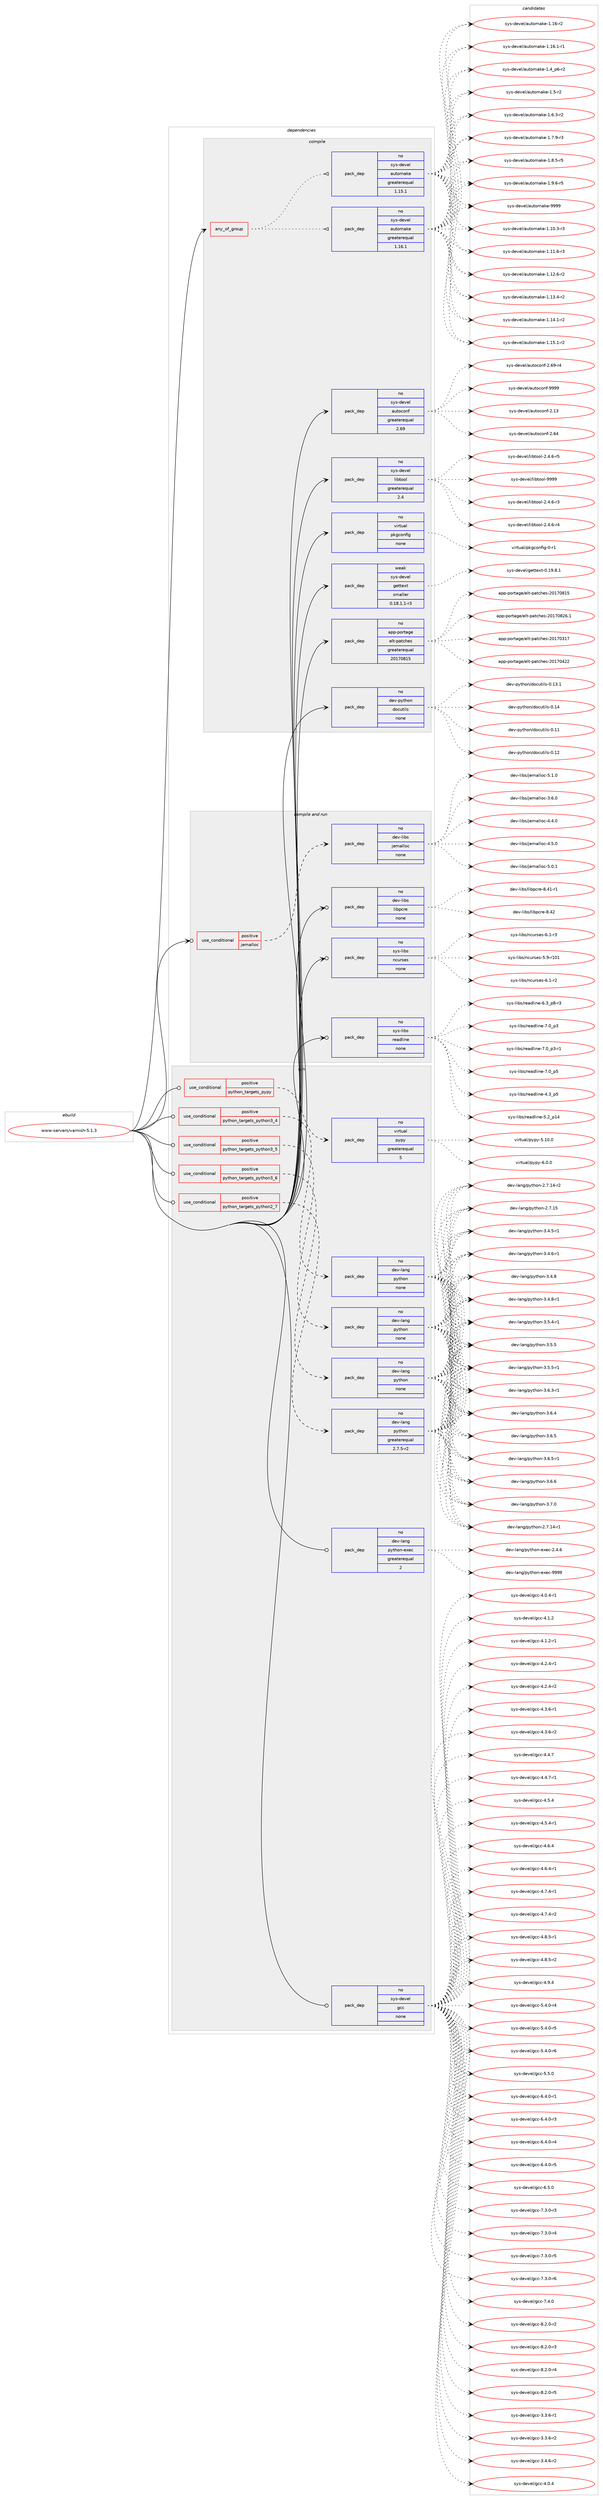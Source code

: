 digraph prolog {

# *************
# Graph options
# *************

newrank=true;
concentrate=true;
compound=true;
graph [rankdir=LR,fontname=Helvetica,fontsize=10,ranksep=1.5];#, ranksep=2.5, nodesep=0.2];
edge  [arrowhead=vee];
node  [fontname=Helvetica,fontsize=10];

# **********
# The ebuild
# **********

subgraph cluster_leftcol {
color=gray;
rank=same;
label=<<i>ebuild</i>>;
id [label="www-servers/varnish-5.1.3", color=red, width=4, href="../www-servers/varnish-5.1.3.svg"];
}

# ****************
# The dependencies
# ****************

subgraph cluster_midcol {
color=gray;
label=<<i>dependencies</i>>;
subgraph cluster_compile {
fillcolor="#eeeeee";
style=filled;
label=<<i>compile</i>>;
subgraph any162 {
dependency7813 [label=<<TABLE BORDER="0" CELLBORDER="1" CELLSPACING="0" CELLPADDING="4"><TR><TD CELLPADDING="10">any_of_group</TD></TR></TABLE>>, shape=none, color=red];subgraph pack6447 {
dependency7814 [label=<<TABLE BORDER="0" CELLBORDER="1" CELLSPACING="0" CELLPADDING="4" WIDTH="220"><TR><TD ROWSPAN="6" CELLPADDING="30">pack_dep</TD></TR><TR><TD WIDTH="110">no</TD></TR><TR><TD>sys-devel</TD></TR><TR><TD>automake</TD></TR><TR><TD>greaterequal</TD></TR><TR><TD>1.16.1</TD></TR></TABLE>>, shape=none, color=blue];
}
dependency7813:e -> dependency7814:w [weight=20,style="dotted",arrowhead="oinv"];
subgraph pack6448 {
dependency7815 [label=<<TABLE BORDER="0" CELLBORDER="1" CELLSPACING="0" CELLPADDING="4" WIDTH="220"><TR><TD ROWSPAN="6" CELLPADDING="30">pack_dep</TD></TR><TR><TD WIDTH="110">no</TD></TR><TR><TD>sys-devel</TD></TR><TR><TD>automake</TD></TR><TR><TD>greaterequal</TD></TR><TR><TD>1.15.1</TD></TR></TABLE>>, shape=none, color=blue];
}
dependency7813:e -> dependency7815:w [weight=20,style="dotted",arrowhead="oinv"];
}
id:e -> dependency7813:w [weight=20,style="solid",arrowhead="vee"];
subgraph pack6449 {
dependency7816 [label=<<TABLE BORDER="0" CELLBORDER="1" CELLSPACING="0" CELLPADDING="4" WIDTH="220"><TR><TD ROWSPAN="6" CELLPADDING="30">pack_dep</TD></TR><TR><TD WIDTH="110">no</TD></TR><TR><TD>app-portage</TD></TR><TR><TD>elt-patches</TD></TR><TR><TD>greaterequal</TD></TR><TR><TD>20170815</TD></TR></TABLE>>, shape=none, color=blue];
}
id:e -> dependency7816:w [weight=20,style="solid",arrowhead="vee"];
subgraph pack6450 {
dependency7817 [label=<<TABLE BORDER="0" CELLBORDER="1" CELLSPACING="0" CELLPADDING="4" WIDTH="220"><TR><TD ROWSPAN="6" CELLPADDING="30">pack_dep</TD></TR><TR><TD WIDTH="110">no</TD></TR><TR><TD>dev-python</TD></TR><TR><TD>docutils</TD></TR><TR><TD>none</TD></TR><TR><TD></TD></TR></TABLE>>, shape=none, color=blue];
}
id:e -> dependency7817:w [weight=20,style="solid",arrowhead="vee"];
subgraph pack6451 {
dependency7818 [label=<<TABLE BORDER="0" CELLBORDER="1" CELLSPACING="0" CELLPADDING="4" WIDTH="220"><TR><TD ROWSPAN="6" CELLPADDING="30">pack_dep</TD></TR><TR><TD WIDTH="110">no</TD></TR><TR><TD>sys-devel</TD></TR><TR><TD>autoconf</TD></TR><TR><TD>greaterequal</TD></TR><TR><TD>2.69</TD></TR></TABLE>>, shape=none, color=blue];
}
id:e -> dependency7818:w [weight=20,style="solid",arrowhead="vee"];
subgraph pack6452 {
dependency7819 [label=<<TABLE BORDER="0" CELLBORDER="1" CELLSPACING="0" CELLPADDING="4" WIDTH="220"><TR><TD ROWSPAN="6" CELLPADDING="30">pack_dep</TD></TR><TR><TD WIDTH="110">no</TD></TR><TR><TD>sys-devel</TD></TR><TR><TD>libtool</TD></TR><TR><TD>greaterequal</TD></TR><TR><TD>2.4</TD></TR></TABLE>>, shape=none, color=blue];
}
id:e -> dependency7819:w [weight=20,style="solid",arrowhead="vee"];
subgraph pack6453 {
dependency7820 [label=<<TABLE BORDER="0" CELLBORDER="1" CELLSPACING="0" CELLPADDING="4" WIDTH="220"><TR><TD ROWSPAN="6" CELLPADDING="30">pack_dep</TD></TR><TR><TD WIDTH="110">no</TD></TR><TR><TD>virtual</TD></TR><TR><TD>pkgconfig</TD></TR><TR><TD>none</TD></TR><TR><TD></TD></TR></TABLE>>, shape=none, color=blue];
}
id:e -> dependency7820:w [weight=20,style="solid",arrowhead="vee"];
subgraph pack6454 {
dependency7821 [label=<<TABLE BORDER="0" CELLBORDER="1" CELLSPACING="0" CELLPADDING="4" WIDTH="220"><TR><TD ROWSPAN="6" CELLPADDING="30">pack_dep</TD></TR><TR><TD WIDTH="110">weak</TD></TR><TR><TD>sys-devel</TD></TR><TR><TD>gettext</TD></TR><TR><TD>smaller</TD></TR><TR><TD>0.18.1.1-r3</TD></TR></TABLE>>, shape=none, color=blue];
}
id:e -> dependency7821:w [weight=20,style="solid",arrowhead="vee"];
}
subgraph cluster_compileandrun {
fillcolor="#eeeeee";
style=filled;
label=<<i>compile and run</i>>;
subgraph cond1198 {
dependency7822 [label=<<TABLE BORDER="0" CELLBORDER="1" CELLSPACING="0" CELLPADDING="4"><TR><TD ROWSPAN="3" CELLPADDING="10">use_conditional</TD></TR><TR><TD>positive</TD></TR><TR><TD>jemalloc</TD></TR></TABLE>>, shape=none, color=red];
subgraph pack6455 {
dependency7823 [label=<<TABLE BORDER="0" CELLBORDER="1" CELLSPACING="0" CELLPADDING="4" WIDTH="220"><TR><TD ROWSPAN="6" CELLPADDING="30">pack_dep</TD></TR><TR><TD WIDTH="110">no</TD></TR><TR><TD>dev-libs</TD></TR><TR><TD>jemalloc</TD></TR><TR><TD>none</TD></TR><TR><TD></TD></TR></TABLE>>, shape=none, color=blue];
}
dependency7822:e -> dependency7823:w [weight=20,style="dashed",arrowhead="vee"];
}
id:e -> dependency7822:w [weight=20,style="solid",arrowhead="odotvee"];
subgraph pack6456 {
dependency7824 [label=<<TABLE BORDER="0" CELLBORDER="1" CELLSPACING="0" CELLPADDING="4" WIDTH="220"><TR><TD ROWSPAN="6" CELLPADDING="30">pack_dep</TD></TR><TR><TD WIDTH="110">no</TD></TR><TR><TD>dev-libs</TD></TR><TR><TD>libpcre</TD></TR><TR><TD>none</TD></TR><TR><TD></TD></TR></TABLE>>, shape=none, color=blue];
}
id:e -> dependency7824:w [weight=20,style="solid",arrowhead="odotvee"];
subgraph pack6457 {
dependency7825 [label=<<TABLE BORDER="0" CELLBORDER="1" CELLSPACING="0" CELLPADDING="4" WIDTH="220"><TR><TD ROWSPAN="6" CELLPADDING="30">pack_dep</TD></TR><TR><TD WIDTH="110">no</TD></TR><TR><TD>sys-libs</TD></TR><TR><TD>ncurses</TD></TR><TR><TD>none</TD></TR><TR><TD></TD></TR></TABLE>>, shape=none, color=blue];
}
id:e -> dependency7825:w [weight=20,style="solid",arrowhead="odotvee"];
subgraph pack6458 {
dependency7826 [label=<<TABLE BORDER="0" CELLBORDER="1" CELLSPACING="0" CELLPADDING="4" WIDTH="220"><TR><TD ROWSPAN="6" CELLPADDING="30">pack_dep</TD></TR><TR><TD WIDTH="110">no</TD></TR><TR><TD>sys-libs</TD></TR><TR><TD>readline</TD></TR><TR><TD>none</TD></TR><TR><TD></TD></TR></TABLE>>, shape=none, color=blue];
}
id:e -> dependency7826:w [weight=20,style="solid",arrowhead="odotvee"];
}
subgraph cluster_run {
fillcolor="#eeeeee";
style=filled;
label=<<i>run</i>>;
subgraph cond1199 {
dependency7827 [label=<<TABLE BORDER="0" CELLBORDER="1" CELLSPACING="0" CELLPADDING="4"><TR><TD ROWSPAN="3" CELLPADDING="10">use_conditional</TD></TR><TR><TD>positive</TD></TR><TR><TD>python_targets_pypy</TD></TR></TABLE>>, shape=none, color=red];
subgraph pack6459 {
dependency7828 [label=<<TABLE BORDER="0" CELLBORDER="1" CELLSPACING="0" CELLPADDING="4" WIDTH="220"><TR><TD ROWSPAN="6" CELLPADDING="30">pack_dep</TD></TR><TR><TD WIDTH="110">no</TD></TR><TR><TD>virtual</TD></TR><TR><TD>pypy</TD></TR><TR><TD>greaterequal</TD></TR><TR><TD>5</TD></TR></TABLE>>, shape=none, color=blue];
}
dependency7827:e -> dependency7828:w [weight=20,style="dashed",arrowhead="vee"];
}
id:e -> dependency7827:w [weight=20,style="solid",arrowhead="odot"];
subgraph cond1200 {
dependency7829 [label=<<TABLE BORDER="0" CELLBORDER="1" CELLSPACING="0" CELLPADDING="4"><TR><TD ROWSPAN="3" CELLPADDING="10">use_conditional</TD></TR><TR><TD>positive</TD></TR><TR><TD>python_targets_python2_7</TD></TR></TABLE>>, shape=none, color=red];
subgraph pack6460 {
dependency7830 [label=<<TABLE BORDER="0" CELLBORDER="1" CELLSPACING="0" CELLPADDING="4" WIDTH="220"><TR><TD ROWSPAN="6" CELLPADDING="30">pack_dep</TD></TR><TR><TD WIDTH="110">no</TD></TR><TR><TD>dev-lang</TD></TR><TR><TD>python</TD></TR><TR><TD>greaterequal</TD></TR><TR><TD>2.7.5-r2</TD></TR></TABLE>>, shape=none, color=blue];
}
dependency7829:e -> dependency7830:w [weight=20,style="dashed",arrowhead="vee"];
}
id:e -> dependency7829:w [weight=20,style="solid",arrowhead="odot"];
subgraph cond1201 {
dependency7831 [label=<<TABLE BORDER="0" CELLBORDER="1" CELLSPACING="0" CELLPADDING="4"><TR><TD ROWSPAN="3" CELLPADDING="10">use_conditional</TD></TR><TR><TD>positive</TD></TR><TR><TD>python_targets_python3_4</TD></TR></TABLE>>, shape=none, color=red];
subgraph pack6461 {
dependency7832 [label=<<TABLE BORDER="0" CELLBORDER="1" CELLSPACING="0" CELLPADDING="4" WIDTH="220"><TR><TD ROWSPAN="6" CELLPADDING="30">pack_dep</TD></TR><TR><TD WIDTH="110">no</TD></TR><TR><TD>dev-lang</TD></TR><TR><TD>python</TD></TR><TR><TD>none</TD></TR><TR><TD></TD></TR></TABLE>>, shape=none, color=blue];
}
dependency7831:e -> dependency7832:w [weight=20,style="dashed",arrowhead="vee"];
}
id:e -> dependency7831:w [weight=20,style="solid",arrowhead="odot"];
subgraph cond1202 {
dependency7833 [label=<<TABLE BORDER="0" CELLBORDER="1" CELLSPACING="0" CELLPADDING="4"><TR><TD ROWSPAN="3" CELLPADDING="10">use_conditional</TD></TR><TR><TD>positive</TD></TR><TR><TD>python_targets_python3_5</TD></TR></TABLE>>, shape=none, color=red];
subgraph pack6462 {
dependency7834 [label=<<TABLE BORDER="0" CELLBORDER="1" CELLSPACING="0" CELLPADDING="4" WIDTH="220"><TR><TD ROWSPAN="6" CELLPADDING="30">pack_dep</TD></TR><TR><TD WIDTH="110">no</TD></TR><TR><TD>dev-lang</TD></TR><TR><TD>python</TD></TR><TR><TD>none</TD></TR><TR><TD></TD></TR></TABLE>>, shape=none, color=blue];
}
dependency7833:e -> dependency7834:w [weight=20,style="dashed",arrowhead="vee"];
}
id:e -> dependency7833:w [weight=20,style="solid",arrowhead="odot"];
subgraph cond1203 {
dependency7835 [label=<<TABLE BORDER="0" CELLBORDER="1" CELLSPACING="0" CELLPADDING="4"><TR><TD ROWSPAN="3" CELLPADDING="10">use_conditional</TD></TR><TR><TD>positive</TD></TR><TR><TD>python_targets_python3_6</TD></TR></TABLE>>, shape=none, color=red];
subgraph pack6463 {
dependency7836 [label=<<TABLE BORDER="0" CELLBORDER="1" CELLSPACING="0" CELLPADDING="4" WIDTH="220"><TR><TD ROWSPAN="6" CELLPADDING="30">pack_dep</TD></TR><TR><TD WIDTH="110">no</TD></TR><TR><TD>dev-lang</TD></TR><TR><TD>python</TD></TR><TR><TD>none</TD></TR><TR><TD></TD></TR></TABLE>>, shape=none, color=blue];
}
dependency7835:e -> dependency7836:w [weight=20,style="dashed",arrowhead="vee"];
}
id:e -> dependency7835:w [weight=20,style="solid",arrowhead="odot"];
subgraph pack6464 {
dependency7837 [label=<<TABLE BORDER="0" CELLBORDER="1" CELLSPACING="0" CELLPADDING="4" WIDTH="220"><TR><TD ROWSPAN="6" CELLPADDING="30">pack_dep</TD></TR><TR><TD WIDTH="110">no</TD></TR><TR><TD>dev-lang</TD></TR><TR><TD>python-exec</TD></TR><TR><TD>greaterequal</TD></TR><TR><TD>2</TD></TR></TABLE>>, shape=none, color=blue];
}
id:e -> dependency7837:w [weight=20,style="solid",arrowhead="odot"];
subgraph pack6465 {
dependency7838 [label=<<TABLE BORDER="0" CELLBORDER="1" CELLSPACING="0" CELLPADDING="4" WIDTH="220"><TR><TD ROWSPAN="6" CELLPADDING="30">pack_dep</TD></TR><TR><TD WIDTH="110">no</TD></TR><TR><TD>sys-devel</TD></TR><TR><TD>gcc</TD></TR><TR><TD>none</TD></TR><TR><TD></TD></TR></TABLE>>, shape=none, color=blue];
}
id:e -> dependency7838:w [weight=20,style="solid",arrowhead="odot"];
}
}

# **************
# The candidates
# **************

subgraph cluster_choices {
rank=same;
color=gray;
label=<<i>candidates</i>>;

subgraph choice6447 {
color=black;
nodesep=1;
choice11512111545100101118101108479711711611110997107101454946494846514511451 [label="sys-devel/automake-1.10.3-r3", color=red, width=4,href="../sys-devel/automake-1.10.3-r3.svg"];
choice11512111545100101118101108479711711611110997107101454946494946544511451 [label="sys-devel/automake-1.11.6-r3", color=red, width=4,href="../sys-devel/automake-1.11.6-r3.svg"];
choice11512111545100101118101108479711711611110997107101454946495046544511450 [label="sys-devel/automake-1.12.6-r2", color=red, width=4,href="../sys-devel/automake-1.12.6-r2.svg"];
choice11512111545100101118101108479711711611110997107101454946495146524511450 [label="sys-devel/automake-1.13.4-r2", color=red, width=4,href="../sys-devel/automake-1.13.4-r2.svg"];
choice11512111545100101118101108479711711611110997107101454946495246494511450 [label="sys-devel/automake-1.14.1-r2", color=red, width=4,href="../sys-devel/automake-1.14.1-r2.svg"];
choice11512111545100101118101108479711711611110997107101454946495346494511450 [label="sys-devel/automake-1.15.1-r2", color=red, width=4,href="../sys-devel/automake-1.15.1-r2.svg"];
choice1151211154510010111810110847971171161111099710710145494649544511450 [label="sys-devel/automake-1.16-r2", color=red, width=4,href="../sys-devel/automake-1.16-r2.svg"];
choice11512111545100101118101108479711711611110997107101454946495446494511449 [label="sys-devel/automake-1.16.1-r1", color=red, width=4,href="../sys-devel/automake-1.16.1-r1.svg"];
choice115121115451001011181011084797117116111109971071014549465295112544511450 [label="sys-devel/automake-1.4_p6-r2", color=red, width=4,href="../sys-devel/automake-1.4_p6-r2.svg"];
choice11512111545100101118101108479711711611110997107101454946534511450 [label="sys-devel/automake-1.5-r2", color=red, width=4,href="../sys-devel/automake-1.5-r2.svg"];
choice115121115451001011181011084797117116111109971071014549465446514511450 [label="sys-devel/automake-1.6.3-r2", color=red, width=4,href="../sys-devel/automake-1.6.3-r2.svg"];
choice115121115451001011181011084797117116111109971071014549465546574511451 [label="sys-devel/automake-1.7.9-r3", color=red, width=4,href="../sys-devel/automake-1.7.9-r3.svg"];
choice115121115451001011181011084797117116111109971071014549465646534511453 [label="sys-devel/automake-1.8.5-r5", color=red, width=4,href="../sys-devel/automake-1.8.5-r5.svg"];
choice115121115451001011181011084797117116111109971071014549465746544511453 [label="sys-devel/automake-1.9.6-r5", color=red, width=4,href="../sys-devel/automake-1.9.6-r5.svg"];
choice115121115451001011181011084797117116111109971071014557575757 [label="sys-devel/automake-9999", color=red, width=4,href="../sys-devel/automake-9999.svg"];
dependency7814:e -> choice11512111545100101118101108479711711611110997107101454946494846514511451:w [style=dotted,weight="100"];
dependency7814:e -> choice11512111545100101118101108479711711611110997107101454946494946544511451:w [style=dotted,weight="100"];
dependency7814:e -> choice11512111545100101118101108479711711611110997107101454946495046544511450:w [style=dotted,weight="100"];
dependency7814:e -> choice11512111545100101118101108479711711611110997107101454946495146524511450:w [style=dotted,weight="100"];
dependency7814:e -> choice11512111545100101118101108479711711611110997107101454946495246494511450:w [style=dotted,weight="100"];
dependency7814:e -> choice11512111545100101118101108479711711611110997107101454946495346494511450:w [style=dotted,weight="100"];
dependency7814:e -> choice1151211154510010111810110847971171161111099710710145494649544511450:w [style=dotted,weight="100"];
dependency7814:e -> choice11512111545100101118101108479711711611110997107101454946495446494511449:w [style=dotted,weight="100"];
dependency7814:e -> choice115121115451001011181011084797117116111109971071014549465295112544511450:w [style=dotted,weight="100"];
dependency7814:e -> choice11512111545100101118101108479711711611110997107101454946534511450:w [style=dotted,weight="100"];
dependency7814:e -> choice115121115451001011181011084797117116111109971071014549465446514511450:w [style=dotted,weight="100"];
dependency7814:e -> choice115121115451001011181011084797117116111109971071014549465546574511451:w [style=dotted,weight="100"];
dependency7814:e -> choice115121115451001011181011084797117116111109971071014549465646534511453:w [style=dotted,weight="100"];
dependency7814:e -> choice115121115451001011181011084797117116111109971071014549465746544511453:w [style=dotted,weight="100"];
dependency7814:e -> choice115121115451001011181011084797117116111109971071014557575757:w [style=dotted,weight="100"];
}
subgraph choice6448 {
color=black;
nodesep=1;
choice11512111545100101118101108479711711611110997107101454946494846514511451 [label="sys-devel/automake-1.10.3-r3", color=red, width=4,href="../sys-devel/automake-1.10.3-r3.svg"];
choice11512111545100101118101108479711711611110997107101454946494946544511451 [label="sys-devel/automake-1.11.6-r3", color=red, width=4,href="../sys-devel/automake-1.11.6-r3.svg"];
choice11512111545100101118101108479711711611110997107101454946495046544511450 [label="sys-devel/automake-1.12.6-r2", color=red, width=4,href="../sys-devel/automake-1.12.6-r2.svg"];
choice11512111545100101118101108479711711611110997107101454946495146524511450 [label="sys-devel/automake-1.13.4-r2", color=red, width=4,href="../sys-devel/automake-1.13.4-r2.svg"];
choice11512111545100101118101108479711711611110997107101454946495246494511450 [label="sys-devel/automake-1.14.1-r2", color=red, width=4,href="../sys-devel/automake-1.14.1-r2.svg"];
choice11512111545100101118101108479711711611110997107101454946495346494511450 [label="sys-devel/automake-1.15.1-r2", color=red, width=4,href="../sys-devel/automake-1.15.1-r2.svg"];
choice1151211154510010111810110847971171161111099710710145494649544511450 [label="sys-devel/automake-1.16-r2", color=red, width=4,href="../sys-devel/automake-1.16-r2.svg"];
choice11512111545100101118101108479711711611110997107101454946495446494511449 [label="sys-devel/automake-1.16.1-r1", color=red, width=4,href="../sys-devel/automake-1.16.1-r1.svg"];
choice115121115451001011181011084797117116111109971071014549465295112544511450 [label="sys-devel/automake-1.4_p6-r2", color=red, width=4,href="../sys-devel/automake-1.4_p6-r2.svg"];
choice11512111545100101118101108479711711611110997107101454946534511450 [label="sys-devel/automake-1.5-r2", color=red, width=4,href="../sys-devel/automake-1.5-r2.svg"];
choice115121115451001011181011084797117116111109971071014549465446514511450 [label="sys-devel/automake-1.6.3-r2", color=red, width=4,href="../sys-devel/automake-1.6.3-r2.svg"];
choice115121115451001011181011084797117116111109971071014549465546574511451 [label="sys-devel/automake-1.7.9-r3", color=red, width=4,href="../sys-devel/automake-1.7.9-r3.svg"];
choice115121115451001011181011084797117116111109971071014549465646534511453 [label="sys-devel/automake-1.8.5-r5", color=red, width=4,href="../sys-devel/automake-1.8.5-r5.svg"];
choice115121115451001011181011084797117116111109971071014549465746544511453 [label="sys-devel/automake-1.9.6-r5", color=red, width=4,href="../sys-devel/automake-1.9.6-r5.svg"];
choice115121115451001011181011084797117116111109971071014557575757 [label="sys-devel/automake-9999", color=red, width=4,href="../sys-devel/automake-9999.svg"];
dependency7815:e -> choice11512111545100101118101108479711711611110997107101454946494846514511451:w [style=dotted,weight="100"];
dependency7815:e -> choice11512111545100101118101108479711711611110997107101454946494946544511451:w [style=dotted,weight="100"];
dependency7815:e -> choice11512111545100101118101108479711711611110997107101454946495046544511450:w [style=dotted,weight="100"];
dependency7815:e -> choice11512111545100101118101108479711711611110997107101454946495146524511450:w [style=dotted,weight="100"];
dependency7815:e -> choice11512111545100101118101108479711711611110997107101454946495246494511450:w [style=dotted,weight="100"];
dependency7815:e -> choice11512111545100101118101108479711711611110997107101454946495346494511450:w [style=dotted,weight="100"];
dependency7815:e -> choice1151211154510010111810110847971171161111099710710145494649544511450:w [style=dotted,weight="100"];
dependency7815:e -> choice11512111545100101118101108479711711611110997107101454946495446494511449:w [style=dotted,weight="100"];
dependency7815:e -> choice115121115451001011181011084797117116111109971071014549465295112544511450:w [style=dotted,weight="100"];
dependency7815:e -> choice11512111545100101118101108479711711611110997107101454946534511450:w [style=dotted,weight="100"];
dependency7815:e -> choice115121115451001011181011084797117116111109971071014549465446514511450:w [style=dotted,weight="100"];
dependency7815:e -> choice115121115451001011181011084797117116111109971071014549465546574511451:w [style=dotted,weight="100"];
dependency7815:e -> choice115121115451001011181011084797117116111109971071014549465646534511453:w [style=dotted,weight="100"];
dependency7815:e -> choice115121115451001011181011084797117116111109971071014549465746544511453:w [style=dotted,weight="100"];
dependency7815:e -> choice115121115451001011181011084797117116111109971071014557575757:w [style=dotted,weight="100"];
}
subgraph choice6449 {
color=black;
nodesep=1;
choice97112112451121111141169710310147101108116451129711699104101115455048495548514955 [label="app-portage/elt-patches-20170317", color=red, width=4,href="../app-portage/elt-patches-20170317.svg"];
choice97112112451121111141169710310147101108116451129711699104101115455048495548525050 [label="app-portage/elt-patches-20170422", color=red, width=4,href="../app-portage/elt-patches-20170422.svg"];
choice97112112451121111141169710310147101108116451129711699104101115455048495548564953 [label="app-portage/elt-patches-20170815", color=red, width=4,href="../app-portage/elt-patches-20170815.svg"];
choice971121124511211111411697103101471011081164511297116991041011154550484955485650544649 [label="app-portage/elt-patches-20170826.1", color=red, width=4,href="../app-portage/elt-patches-20170826.1.svg"];
dependency7816:e -> choice97112112451121111141169710310147101108116451129711699104101115455048495548514955:w [style=dotted,weight="100"];
dependency7816:e -> choice97112112451121111141169710310147101108116451129711699104101115455048495548525050:w [style=dotted,weight="100"];
dependency7816:e -> choice97112112451121111141169710310147101108116451129711699104101115455048495548564953:w [style=dotted,weight="100"];
dependency7816:e -> choice971121124511211111411697103101471011081164511297116991041011154550484955485650544649:w [style=dotted,weight="100"];
}
subgraph choice6450 {
color=black;
nodesep=1;
choice1001011184511212111610411111047100111991171161051081154548464949 [label="dev-python/docutils-0.11", color=red, width=4,href="../dev-python/docutils-0.11.svg"];
choice1001011184511212111610411111047100111991171161051081154548464950 [label="dev-python/docutils-0.12", color=red, width=4,href="../dev-python/docutils-0.12.svg"];
choice10010111845112121116104111110471001119911711610510811545484649514649 [label="dev-python/docutils-0.13.1", color=red, width=4,href="../dev-python/docutils-0.13.1.svg"];
choice1001011184511212111610411111047100111991171161051081154548464952 [label="dev-python/docutils-0.14", color=red, width=4,href="../dev-python/docutils-0.14.svg"];
dependency7817:e -> choice1001011184511212111610411111047100111991171161051081154548464949:w [style=dotted,weight="100"];
dependency7817:e -> choice1001011184511212111610411111047100111991171161051081154548464950:w [style=dotted,weight="100"];
dependency7817:e -> choice10010111845112121116104111110471001119911711610510811545484649514649:w [style=dotted,weight="100"];
dependency7817:e -> choice1001011184511212111610411111047100111991171161051081154548464952:w [style=dotted,weight="100"];
}
subgraph choice6451 {
color=black;
nodesep=1;
choice115121115451001011181011084797117116111991111101024550464951 [label="sys-devel/autoconf-2.13", color=red, width=4,href="../sys-devel/autoconf-2.13.svg"];
choice115121115451001011181011084797117116111991111101024550465452 [label="sys-devel/autoconf-2.64", color=red, width=4,href="../sys-devel/autoconf-2.64.svg"];
choice1151211154510010111810110847971171161119911111010245504654574511452 [label="sys-devel/autoconf-2.69-r4", color=red, width=4,href="../sys-devel/autoconf-2.69-r4.svg"];
choice115121115451001011181011084797117116111991111101024557575757 [label="sys-devel/autoconf-9999", color=red, width=4,href="../sys-devel/autoconf-9999.svg"];
dependency7818:e -> choice115121115451001011181011084797117116111991111101024550464951:w [style=dotted,weight="100"];
dependency7818:e -> choice115121115451001011181011084797117116111991111101024550465452:w [style=dotted,weight="100"];
dependency7818:e -> choice1151211154510010111810110847971171161119911111010245504654574511452:w [style=dotted,weight="100"];
dependency7818:e -> choice115121115451001011181011084797117116111991111101024557575757:w [style=dotted,weight="100"];
}
subgraph choice6452 {
color=black;
nodesep=1;
choice1151211154510010111810110847108105981161111111084550465246544511451 [label="sys-devel/libtool-2.4.6-r3", color=red, width=4,href="../sys-devel/libtool-2.4.6-r3.svg"];
choice1151211154510010111810110847108105981161111111084550465246544511452 [label="sys-devel/libtool-2.4.6-r4", color=red, width=4,href="../sys-devel/libtool-2.4.6-r4.svg"];
choice1151211154510010111810110847108105981161111111084550465246544511453 [label="sys-devel/libtool-2.4.6-r5", color=red, width=4,href="../sys-devel/libtool-2.4.6-r5.svg"];
choice1151211154510010111810110847108105981161111111084557575757 [label="sys-devel/libtool-9999", color=red, width=4,href="../sys-devel/libtool-9999.svg"];
dependency7819:e -> choice1151211154510010111810110847108105981161111111084550465246544511451:w [style=dotted,weight="100"];
dependency7819:e -> choice1151211154510010111810110847108105981161111111084550465246544511452:w [style=dotted,weight="100"];
dependency7819:e -> choice1151211154510010111810110847108105981161111111084550465246544511453:w [style=dotted,weight="100"];
dependency7819:e -> choice1151211154510010111810110847108105981161111111084557575757:w [style=dotted,weight="100"];
}
subgraph choice6453 {
color=black;
nodesep=1;
choice11810511411611797108471121071039911111010210510345484511449 [label="virtual/pkgconfig-0-r1", color=red, width=4,href="../virtual/pkgconfig-0-r1.svg"];
dependency7820:e -> choice11810511411611797108471121071039911111010210510345484511449:w [style=dotted,weight="100"];
}
subgraph choice6454 {
color=black;
nodesep=1;
choice1151211154510010111810110847103101116116101120116454846495746564649 [label="sys-devel/gettext-0.19.8.1", color=red, width=4,href="../sys-devel/gettext-0.19.8.1.svg"];
dependency7821:e -> choice1151211154510010111810110847103101116116101120116454846495746564649:w [style=dotted,weight="100"];
}
subgraph choice6455 {
color=black;
nodesep=1;
choice1001011184510810598115471061011099710810811199455146544648 [label="dev-libs/jemalloc-3.6.0", color=red, width=4,href="../dev-libs/jemalloc-3.6.0.svg"];
choice1001011184510810598115471061011099710810811199455246524648 [label="dev-libs/jemalloc-4.4.0", color=red, width=4,href="../dev-libs/jemalloc-4.4.0.svg"];
choice1001011184510810598115471061011099710810811199455246534648 [label="dev-libs/jemalloc-4.5.0", color=red, width=4,href="../dev-libs/jemalloc-4.5.0.svg"];
choice1001011184510810598115471061011099710810811199455346484649 [label="dev-libs/jemalloc-5.0.1", color=red, width=4,href="../dev-libs/jemalloc-5.0.1.svg"];
choice1001011184510810598115471061011099710810811199455346494648 [label="dev-libs/jemalloc-5.1.0", color=red, width=4,href="../dev-libs/jemalloc-5.1.0.svg"];
dependency7823:e -> choice1001011184510810598115471061011099710810811199455146544648:w [style=dotted,weight="100"];
dependency7823:e -> choice1001011184510810598115471061011099710810811199455246524648:w [style=dotted,weight="100"];
dependency7823:e -> choice1001011184510810598115471061011099710810811199455246534648:w [style=dotted,weight="100"];
dependency7823:e -> choice1001011184510810598115471061011099710810811199455346484649:w [style=dotted,weight="100"];
dependency7823:e -> choice1001011184510810598115471061011099710810811199455346494648:w [style=dotted,weight="100"];
}
subgraph choice6456 {
color=black;
nodesep=1;
choice100101118451081059811547108105981129911410145564652494511449 [label="dev-libs/libpcre-8.41-r1", color=red, width=4,href="../dev-libs/libpcre-8.41-r1.svg"];
choice10010111845108105981154710810598112991141014556465250 [label="dev-libs/libpcre-8.42", color=red, width=4,href="../dev-libs/libpcre-8.42.svg"];
dependency7824:e -> choice100101118451081059811547108105981129911410145564652494511449:w [style=dotted,weight="100"];
dependency7824:e -> choice10010111845108105981154710810598112991141014556465250:w [style=dotted,weight="100"];
}
subgraph choice6457 {
color=black;
nodesep=1;
choice115121115451081059811547110991171141151011154553465745114494849 [label="sys-libs/ncurses-5.9-r101", color=red, width=4,href="../sys-libs/ncurses-5.9-r101.svg"];
choice11512111545108105981154711099117114115101115455446494511450 [label="sys-libs/ncurses-6.1-r2", color=red, width=4,href="../sys-libs/ncurses-6.1-r2.svg"];
choice11512111545108105981154711099117114115101115455446494511451 [label="sys-libs/ncurses-6.1-r3", color=red, width=4,href="../sys-libs/ncurses-6.1-r3.svg"];
dependency7825:e -> choice115121115451081059811547110991171141151011154553465745114494849:w [style=dotted,weight="100"];
dependency7825:e -> choice11512111545108105981154711099117114115101115455446494511450:w [style=dotted,weight="100"];
dependency7825:e -> choice11512111545108105981154711099117114115101115455446494511451:w [style=dotted,weight="100"];
}
subgraph choice6458 {
color=black;
nodesep=1;
choice11512111545108105981154711410197100108105110101455246519511253 [label="sys-libs/readline-4.3_p5", color=red, width=4,href="../sys-libs/readline-4.3_p5.svg"];
choice1151211154510810598115471141019710010810511010145534650951124952 [label="sys-libs/readline-5.2_p14", color=red, width=4,href="../sys-libs/readline-5.2_p14.svg"];
choice115121115451081059811547114101971001081051101014554465195112564511451 [label="sys-libs/readline-6.3_p8-r3", color=red, width=4,href="../sys-libs/readline-6.3_p8-r3.svg"];
choice11512111545108105981154711410197100108105110101455546489511251 [label="sys-libs/readline-7.0_p3", color=red, width=4,href="../sys-libs/readline-7.0_p3.svg"];
choice115121115451081059811547114101971001081051101014555464895112514511449 [label="sys-libs/readline-7.0_p3-r1", color=red, width=4,href="../sys-libs/readline-7.0_p3-r1.svg"];
choice11512111545108105981154711410197100108105110101455546489511253 [label="sys-libs/readline-7.0_p5", color=red, width=4,href="../sys-libs/readline-7.0_p5.svg"];
dependency7826:e -> choice11512111545108105981154711410197100108105110101455246519511253:w [style=dotted,weight="100"];
dependency7826:e -> choice1151211154510810598115471141019710010810511010145534650951124952:w [style=dotted,weight="100"];
dependency7826:e -> choice115121115451081059811547114101971001081051101014554465195112564511451:w [style=dotted,weight="100"];
dependency7826:e -> choice11512111545108105981154711410197100108105110101455546489511251:w [style=dotted,weight="100"];
dependency7826:e -> choice115121115451081059811547114101971001081051101014555464895112514511449:w [style=dotted,weight="100"];
dependency7826:e -> choice11512111545108105981154711410197100108105110101455546489511253:w [style=dotted,weight="100"];
}
subgraph choice6459 {
color=black;
nodesep=1;
choice118105114116117971084711212111212145534649484648 [label="virtual/pypy-5.10.0", color=red, width=4,href="../virtual/pypy-5.10.0.svg"];
choice1181051141161179710847112121112121455446484648 [label="virtual/pypy-6.0.0", color=red, width=4,href="../virtual/pypy-6.0.0.svg"];
dependency7828:e -> choice118105114116117971084711212111212145534649484648:w [style=dotted,weight="100"];
dependency7828:e -> choice1181051141161179710847112121112121455446484648:w [style=dotted,weight="100"];
}
subgraph choice6460 {
color=black;
nodesep=1;
choice100101118451089711010347112121116104111110455046554649524511449 [label="dev-lang/python-2.7.14-r1", color=red, width=4,href="../dev-lang/python-2.7.14-r1.svg"];
choice100101118451089711010347112121116104111110455046554649524511450 [label="dev-lang/python-2.7.14-r2", color=red, width=4,href="../dev-lang/python-2.7.14-r2.svg"];
choice10010111845108971101034711212111610411111045504655464953 [label="dev-lang/python-2.7.15", color=red, width=4,href="../dev-lang/python-2.7.15.svg"];
choice1001011184510897110103471121211161041111104551465246534511449 [label="dev-lang/python-3.4.5-r1", color=red, width=4,href="../dev-lang/python-3.4.5-r1.svg"];
choice1001011184510897110103471121211161041111104551465246544511449 [label="dev-lang/python-3.4.6-r1", color=red, width=4,href="../dev-lang/python-3.4.6-r1.svg"];
choice100101118451089711010347112121116104111110455146524656 [label="dev-lang/python-3.4.8", color=red, width=4,href="../dev-lang/python-3.4.8.svg"];
choice1001011184510897110103471121211161041111104551465246564511449 [label="dev-lang/python-3.4.8-r1", color=red, width=4,href="../dev-lang/python-3.4.8-r1.svg"];
choice1001011184510897110103471121211161041111104551465346524511449 [label="dev-lang/python-3.5.4-r1", color=red, width=4,href="../dev-lang/python-3.5.4-r1.svg"];
choice100101118451089711010347112121116104111110455146534653 [label="dev-lang/python-3.5.5", color=red, width=4,href="../dev-lang/python-3.5.5.svg"];
choice1001011184510897110103471121211161041111104551465346534511449 [label="dev-lang/python-3.5.5-r1", color=red, width=4,href="../dev-lang/python-3.5.5-r1.svg"];
choice1001011184510897110103471121211161041111104551465446514511449 [label="dev-lang/python-3.6.3-r1", color=red, width=4,href="../dev-lang/python-3.6.3-r1.svg"];
choice100101118451089711010347112121116104111110455146544652 [label="dev-lang/python-3.6.4", color=red, width=4,href="../dev-lang/python-3.6.4.svg"];
choice100101118451089711010347112121116104111110455146544653 [label="dev-lang/python-3.6.5", color=red, width=4,href="../dev-lang/python-3.6.5.svg"];
choice1001011184510897110103471121211161041111104551465446534511449 [label="dev-lang/python-3.6.5-r1", color=red, width=4,href="../dev-lang/python-3.6.5-r1.svg"];
choice100101118451089711010347112121116104111110455146544654 [label="dev-lang/python-3.6.6", color=red, width=4,href="../dev-lang/python-3.6.6.svg"];
choice100101118451089711010347112121116104111110455146554648 [label="dev-lang/python-3.7.0", color=red, width=4,href="../dev-lang/python-3.7.0.svg"];
dependency7830:e -> choice100101118451089711010347112121116104111110455046554649524511449:w [style=dotted,weight="100"];
dependency7830:e -> choice100101118451089711010347112121116104111110455046554649524511450:w [style=dotted,weight="100"];
dependency7830:e -> choice10010111845108971101034711212111610411111045504655464953:w [style=dotted,weight="100"];
dependency7830:e -> choice1001011184510897110103471121211161041111104551465246534511449:w [style=dotted,weight="100"];
dependency7830:e -> choice1001011184510897110103471121211161041111104551465246544511449:w [style=dotted,weight="100"];
dependency7830:e -> choice100101118451089711010347112121116104111110455146524656:w [style=dotted,weight="100"];
dependency7830:e -> choice1001011184510897110103471121211161041111104551465246564511449:w [style=dotted,weight="100"];
dependency7830:e -> choice1001011184510897110103471121211161041111104551465346524511449:w [style=dotted,weight="100"];
dependency7830:e -> choice100101118451089711010347112121116104111110455146534653:w [style=dotted,weight="100"];
dependency7830:e -> choice1001011184510897110103471121211161041111104551465346534511449:w [style=dotted,weight="100"];
dependency7830:e -> choice1001011184510897110103471121211161041111104551465446514511449:w [style=dotted,weight="100"];
dependency7830:e -> choice100101118451089711010347112121116104111110455146544652:w [style=dotted,weight="100"];
dependency7830:e -> choice100101118451089711010347112121116104111110455146544653:w [style=dotted,weight="100"];
dependency7830:e -> choice1001011184510897110103471121211161041111104551465446534511449:w [style=dotted,weight="100"];
dependency7830:e -> choice100101118451089711010347112121116104111110455146544654:w [style=dotted,weight="100"];
dependency7830:e -> choice100101118451089711010347112121116104111110455146554648:w [style=dotted,weight="100"];
}
subgraph choice6461 {
color=black;
nodesep=1;
choice100101118451089711010347112121116104111110455046554649524511449 [label="dev-lang/python-2.7.14-r1", color=red, width=4,href="../dev-lang/python-2.7.14-r1.svg"];
choice100101118451089711010347112121116104111110455046554649524511450 [label="dev-lang/python-2.7.14-r2", color=red, width=4,href="../dev-lang/python-2.7.14-r2.svg"];
choice10010111845108971101034711212111610411111045504655464953 [label="dev-lang/python-2.7.15", color=red, width=4,href="../dev-lang/python-2.7.15.svg"];
choice1001011184510897110103471121211161041111104551465246534511449 [label="dev-lang/python-3.4.5-r1", color=red, width=4,href="../dev-lang/python-3.4.5-r1.svg"];
choice1001011184510897110103471121211161041111104551465246544511449 [label="dev-lang/python-3.4.6-r1", color=red, width=4,href="../dev-lang/python-3.4.6-r1.svg"];
choice100101118451089711010347112121116104111110455146524656 [label="dev-lang/python-3.4.8", color=red, width=4,href="../dev-lang/python-3.4.8.svg"];
choice1001011184510897110103471121211161041111104551465246564511449 [label="dev-lang/python-3.4.8-r1", color=red, width=4,href="../dev-lang/python-3.4.8-r1.svg"];
choice1001011184510897110103471121211161041111104551465346524511449 [label="dev-lang/python-3.5.4-r1", color=red, width=4,href="../dev-lang/python-3.5.4-r1.svg"];
choice100101118451089711010347112121116104111110455146534653 [label="dev-lang/python-3.5.5", color=red, width=4,href="../dev-lang/python-3.5.5.svg"];
choice1001011184510897110103471121211161041111104551465346534511449 [label="dev-lang/python-3.5.5-r1", color=red, width=4,href="../dev-lang/python-3.5.5-r1.svg"];
choice1001011184510897110103471121211161041111104551465446514511449 [label="dev-lang/python-3.6.3-r1", color=red, width=4,href="../dev-lang/python-3.6.3-r1.svg"];
choice100101118451089711010347112121116104111110455146544652 [label="dev-lang/python-3.6.4", color=red, width=4,href="../dev-lang/python-3.6.4.svg"];
choice100101118451089711010347112121116104111110455146544653 [label="dev-lang/python-3.6.5", color=red, width=4,href="../dev-lang/python-3.6.5.svg"];
choice1001011184510897110103471121211161041111104551465446534511449 [label="dev-lang/python-3.6.5-r1", color=red, width=4,href="../dev-lang/python-3.6.5-r1.svg"];
choice100101118451089711010347112121116104111110455146544654 [label="dev-lang/python-3.6.6", color=red, width=4,href="../dev-lang/python-3.6.6.svg"];
choice100101118451089711010347112121116104111110455146554648 [label="dev-lang/python-3.7.0", color=red, width=4,href="../dev-lang/python-3.7.0.svg"];
dependency7832:e -> choice100101118451089711010347112121116104111110455046554649524511449:w [style=dotted,weight="100"];
dependency7832:e -> choice100101118451089711010347112121116104111110455046554649524511450:w [style=dotted,weight="100"];
dependency7832:e -> choice10010111845108971101034711212111610411111045504655464953:w [style=dotted,weight="100"];
dependency7832:e -> choice1001011184510897110103471121211161041111104551465246534511449:w [style=dotted,weight="100"];
dependency7832:e -> choice1001011184510897110103471121211161041111104551465246544511449:w [style=dotted,weight="100"];
dependency7832:e -> choice100101118451089711010347112121116104111110455146524656:w [style=dotted,weight="100"];
dependency7832:e -> choice1001011184510897110103471121211161041111104551465246564511449:w [style=dotted,weight="100"];
dependency7832:e -> choice1001011184510897110103471121211161041111104551465346524511449:w [style=dotted,weight="100"];
dependency7832:e -> choice100101118451089711010347112121116104111110455146534653:w [style=dotted,weight="100"];
dependency7832:e -> choice1001011184510897110103471121211161041111104551465346534511449:w [style=dotted,weight="100"];
dependency7832:e -> choice1001011184510897110103471121211161041111104551465446514511449:w [style=dotted,weight="100"];
dependency7832:e -> choice100101118451089711010347112121116104111110455146544652:w [style=dotted,weight="100"];
dependency7832:e -> choice100101118451089711010347112121116104111110455146544653:w [style=dotted,weight="100"];
dependency7832:e -> choice1001011184510897110103471121211161041111104551465446534511449:w [style=dotted,weight="100"];
dependency7832:e -> choice100101118451089711010347112121116104111110455146544654:w [style=dotted,weight="100"];
dependency7832:e -> choice100101118451089711010347112121116104111110455146554648:w [style=dotted,weight="100"];
}
subgraph choice6462 {
color=black;
nodesep=1;
choice100101118451089711010347112121116104111110455046554649524511449 [label="dev-lang/python-2.7.14-r1", color=red, width=4,href="../dev-lang/python-2.7.14-r1.svg"];
choice100101118451089711010347112121116104111110455046554649524511450 [label="dev-lang/python-2.7.14-r2", color=red, width=4,href="../dev-lang/python-2.7.14-r2.svg"];
choice10010111845108971101034711212111610411111045504655464953 [label="dev-lang/python-2.7.15", color=red, width=4,href="../dev-lang/python-2.7.15.svg"];
choice1001011184510897110103471121211161041111104551465246534511449 [label="dev-lang/python-3.4.5-r1", color=red, width=4,href="../dev-lang/python-3.4.5-r1.svg"];
choice1001011184510897110103471121211161041111104551465246544511449 [label="dev-lang/python-3.4.6-r1", color=red, width=4,href="../dev-lang/python-3.4.6-r1.svg"];
choice100101118451089711010347112121116104111110455146524656 [label="dev-lang/python-3.4.8", color=red, width=4,href="../dev-lang/python-3.4.8.svg"];
choice1001011184510897110103471121211161041111104551465246564511449 [label="dev-lang/python-3.4.8-r1", color=red, width=4,href="../dev-lang/python-3.4.8-r1.svg"];
choice1001011184510897110103471121211161041111104551465346524511449 [label="dev-lang/python-3.5.4-r1", color=red, width=4,href="../dev-lang/python-3.5.4-r1.svg"];
choice100101118451089711010347112121116104111110455146534653 [label="dev-lang/python-3.5.5", color=red, width=4,href="../dev-lang/python-3.5.5.svg"];
choice1001011184510897110103471121211161041111104551465346534511449 [label="dev-lang/python-3.5.5-r1", color=red, width=4,href="../dev-lang/python-3.5.5-r1.svg"];
choice1001011184510897110103471121211161041111104551465446514511449 [label="dev-lang/python-3.6.3-r1", color=red, width=4,href="../dev-lang/python-3.6.3-r1.svg"];
choice100101118451089711010347112121116104111110455146544652 [label="dev-lang/python-3.6.4", color=red, width=4,href="../dev-lang/python-3.6.4.svg"];
choice100101118451089711010347112121116104111110455146544653 [label="dev-lang/python-3.6.5", color=red, width=4,href="../dev-lang/python-3.6.5.svg"];
choice1001011184510897110103471121211161041111104551465446534511449 [label="dev-lang/python-3.6.5-r1", color=red, width=4,href="../dev-lang/python-3.6.5-r1.svg"];
choice100101118451089711010347112121116104111110455146544654 [label="dev-lang/python-3.6.6", color=red, width=4,href="../dev-lang/python-3.6.6.svg"];
choice100101118451089711010347112121116104111110455146554648 [label="dev-lang/python-3.7.0", color=red, width=4,href="../dev-lang/python-3.7.0.svg"];
dependency7834:e -> choice100101118451089711010347112121116104111110455046554649524511449:w [style=dotted,weight="100"];
dependency7834:e -> choice100101118451089711010347112121116104111110455046554649524511450:w [style=dotted,weight="100"];
dependency7834:e -> choice10010111845108971101034711212111610411111045504655464953:w [style=dotted,weight="100"];
dependency7834:e -> choice1001011184510897110103471121211161041111104551465246534511449:w [style=dotted,weight="100"];
dependency7834:e -> choice1001011184510897110103471121211161041111104551465246544511449:w [style=dotted,weight="100"];
dependency7834:e -> choice100101118451089711010347112121116104111110455146524656:w [style=dotted,weight="100"];
dependency7834:e -> choice1001011184510897110103471121211161041111104551465246564511449:w [style=dotted,weight="100"];
dependency7834:e -> choice1001011184510897110103471121211161041111104551465346524511449:w [style=dotted,weight="100"];
dependency7834:e -> choice100101118451089711010347112121116104111110455146534653:w [style=dotted,weight="100"];
dependency7834:e -> choice1001011184510897110103471121211161041111104551465346534511449:w [style=dotted,weight="100"];
dependency7834:e -> choice1001011184510897110103471121211161041111104551465446514511449:w [style=dotted,weight="100"];
dependency7834:e -> choice100101118451089711010347112121116104111110455146544652:w [style=dotted,weight="100"];
dependency7834:e -> choice100101118451089711010347112121116104111110455146544653:w [style=dotted,weight="100"];
dependency7834:e -> choice1001011184510897110103471121211161041111104551465446534511449:w [style=dotted,weight="100"];
dependency7834:e -> choice100101118451089711010347112121116104111110455146544654:w [style=dotted,weight="100"];
dependency7834:e -> choice100101118451089711010347112121116104111110455146554648:w [style=dotted,weight="100"];
}
subgraph choice6463 {
color=black;
nodesep=1;
choice100101118451089711010347112121116104111110455046554649524511449 [label="dev-lang/python-2.7.14-r1", color=red, width=4,href="../dev-lang/python-2.7.14-r1.svg"];
choice100101118451089711010347112121116104111110455046554649524511450 [label="dev-lang/python-2.7.14-r2", color=red, width=4,href="../dev-lang/python-2.7.14-r2.svg"];
choice10010111845108971101034711212111610411111045504655464953 [label="dev-lang/python-2.7.15", color=red, width=4,href="../dev-lang/python-2.7.15.svg"];
choice1001011184510897110103471121211161041111104551465246534511449 [label="dev-lang/python-3.4.5-r1", color=red, width=4,href="../dev-lang/python-3.4.5-r1.svg"];
choice1001011184510897110103471121211161041111104551465246544511449 [label="dev-lang/python-3.4.6-r1", color=red, width=4,href="../dev-lang/python-3.4.6-r1.svg"];
choice100101118451089711010347112121116104111110455146524656 [label="dev-lang/python-3.4.8", color=red, width=4,href="../dev-lang/python-3.4.8.svg"];
choice1001011184510897110103471121211161041111104551465246564511449 [label="dev-lang/python-3.4.8-r1", color=red, width=4,href="../dev-lang/python-3.4.8-r1.svg"];
choice1001011184510897110103471121211161041111104551465346524511449 [label="dev-lang/python-3.5.4-r1", color=red, width=4,href="../dev-lang/python-3.5.4-r1.svg"];
choice100101118451089711010347112121116104111110455146534653 [label="dev-lang/python-3.5.5", color=red, width=4,href="../dev-lang/python-3.5.5.svg"];
choice1001011184510897110103471121211161041111104551465346534511449 [label="dev-lang/python-3.5.5-r1", color=red, width=4,href="../dev-lang/python-3.5.5-r1.svg"];
choice1001011184510897110103471121211161041111104551465446514511449 [label="dev-lang/python-3.6.3-r1", color=red, width=4,href="../dev-lang/python-3.6.3-r1.svg"];
choice100101118451089711010347112121116104111110455146544652 [label="dev-lang/python-3.6.4", color=red, width=4,href="../dev-lang/python-3.6.4.svg"];
choice100101118451089711010347112121116104111110455146544653 [label="dev-lang/python-3.6.5", color=red, width=4,href="../dev-lang/python-3.6.5.svg"];
choice1001011184510897110103471121211161041111104551465446534511449 [label="dev-lang/python-3.6.5-r1", color=red, width=4,href="../dev-lang/python-3.6.5-r1.svg"];
choice100101118451089711010347112121116104111110455146544654 [label="dev-lang/python-3.6.6", color=red, width=4,href="../dev-lang/python-3.6.6.svg"];
choice100101118451089711010347112121116104111110455146554648 [label="dev-lang/python-3.7.0", color=red, width=4,href="../dev-lang/python-3.7.0.svg"];
dependency7836:e -> choice100101118451089711010347112121116104111110455046554649524511449:w [style=dotted,weight="100"];
dependency7836:e -> choice100101118451089711010347112121116104111110455046554649524511450:w [style=dotted,weight="100"];
dependency7836:e -> choice10010111845108971101034711212111610411111045504655464953:w [style=dotted,weight="100"];
dependency7836:e -> choice1001011184510897110103471121211161041111104551465246534511449:w [style=dotted,weight="100"];
dependency7836:e -> choice1001011184510897110103471121211161041111104551465246544511449:w [style=dotted,weight="100"];
dependency7836:e -> choice100101118451089711010347112121116104111110455146524656:w [style=dotted,weight="100"];
dependency7836:e -> choice1001011184510897110103471121211161041111104551465246564511449:w [style=dotted,weight="100"];
dependency7836:e -> choice1001011184510897110103471121211161041111104551465346524511449:w [style=dotted,weight="100"];
dependency7836:e -> choice100101118451089711010347112121116104111110455146534653:w [style=dotted,weight="100"];
dependency7836:e -> choice1001011184510897110103471121211161041111104551465346534511449:w [style=dotted,weight="100"];
dependency7836:e -> choice1001011184510897110103471121211161041111104551465446514511449:w [style=dotted,weight="100"];
dependency7836:e -> choice100101118451089711010347112121116104111110455146544652:w [style=dotted,weight="100"];
dependency7836:e -> choice100101118451089711010347112121116104111110455146544653:w [style=dotted,weight="100"];
dependency7836:e -> choice1001011184510897110103471121211161041111104551465446534511449:w [style=dotted,weight="100"];
dependency7836:e -> choice100101118451089711010347112121116104111110455146544654:w [style=dotted,weight="100"];
dependency7836:e -> choice100101118451089711010347112121116104111110455146554648:w [style=dotted,weight="100"];
}
subgraph choice6464 {
color=black;
nodesep=1;
choice1001011184510897110103471121211161041111104510112010199455046524654 [label="dev-lang/python-exec-2.4.6", color=red, width=4,href="../dev-lang/python-exec-2.4.6.svg"];
choice10010111845108971101034711212111610411111045101120101994557575757 [label="dev-lang/python-exec-9999", color=red, width=4,href="../dev-lang/python-exec-9999.svg"];
dependency7837:e -> choice1001011184510897110103471121211161041111104510112010199455046524654:w [style=dotted,weight="100"];
dependency7837:e -> choice10010111845108971101034711212111610411111045101120101994557575757:w [style=dotted,weight="100"];
}
subgraph choice6465 {
color=black;
nodesep=1;
choice115121115451001011181011084710399994551465146544511449 [label="sys-devel/gcc-3.3.6-r1", color=red, width=4,href="../sys-devel/gcc-3.3.6-r1.svg"];
choice115121115451001011181011084710399994551465146544511450 [label="sys-devel/gcc-3.3.6-r2", color=red, width=4,href="../sys-devel/gcc-3.3.6-r2.svg"];
choice115121115451001011181011084710399994551465246544511450 [label="sys-devel/gcc-3.4.6-r2", color=red, width=4,href="../sys-devel/gcc-3.4.6-r2.svg"];
choice11512111545100101118101108471039999455246484652 [label="sys-devel/gcc-4.0.4", color=red, width=4,href="../sys-devel/gcc-4.0.4.svg"];
choice115121115451001011181011084710399994552464846524511449 [label="sys-devel/gcc-4.0.4-r1", color=red, width=4,href="../sys-devel/gcc-4.0.4-r1.svg"];
choice11512111545100101118101108471039999455246494650 [label="sys-devel/gcc-4.1.2", color=red, width=4,href="../sys-devel/gcc-4.1.2.svg"];
choice115121115451001011181011084710399994552464946504511449 [label="sys-devel/gcc-4.1.2-r1", color=red, width=4,href="../sys-devel/gcc-4.1.2-r1.svg"];
choice115121115451001011181011084710399994552465046524511449 [label="sys-devel/gcc-4.2.4-r1", color=red, width=4,href="../sys-devel/gcc-4.2.4-r1.svg"];
choice115121115451001011181011084710399994552465046524511450 [label="sys-devel/gcc-4.2.4-r2", color=red, width=4,href="../sys-devel/gcc-4.2.4-r2.svg"];
choice115121115451001011181011084710399994552465146544511449 [label="sys-devel/gcc-4.3.6-r1", color=red, width=4,href="../sys-devel/gcc-4.3.6-r1.svg"];
choice115121115451001011181011084710399994552465146544511450 [label="sys-devel/gcc-4.3.6-r2", color=red, width=4,href="../sys-devel/gcc-4.3.6-r2.svg"];
choice11512111545100101118101108471039999455246524655 [label="sys-devel/gcc-4.4.7", color=red, width=4,href="../sys-devel/gcc-4.4.7.svg"];
choice115121115451001011181011084710399994552465246554511449 [label="sys-devel/gcc-4.4.7-r1", color=red, width=4,href="../sys-devel/gcc-4.4.7-r1.svg"];
choice11512111545100101118101108471039999455246534652 [label="sys-devel/gcc-4.5.4", color=red, width=4,href="../sys-devel/gcc-4.5.4.svg"];
choice115121115451001011181011084710399994552465346524511449 [label="sys-devel/gcc-4.5.4-r1", color=red, width=4,href="../sys-devel/gcc-4.5.4-r1.svg"];
choice11512111545100101118101108471039999455246544652 [label="sys-devel/gcc-4.6.4", color=red, width=4,href="../sys-devel/gcc-4.6.4.svg"];
choice115121115451001011181011084710399994552465446524511449 [label="sys-devel/gcc-4.6.4-r1", color=red, width=4,href="../sys-devel/gcc-4.6.4-r1.svg"];
choice115121115451001011181011084710399994552465546524511449 [label="sys-devel/gcc-4.7.4-r1", color=red, width=4,href="../sys-devel/gcc-4.7.4-r1.svg"];
choice115121115451001011181011084710399994552465546524511450 [label="sys-devel/gcc-4.7.4-r2", color=red, width=4,href="../sys-devel/gcc-4.7.4-r2.svg"];
choice115121115451001011181011084710399994552465646534511449 [label="sys-devel/gcc-4.8.5-r1", color=red, width=4,href="../sys-devel/gcc-4.8.5-r1.svg"];
choice115121115451001011181011084710399994552465646534511450 [label="sys-devel/gcc-4.8.5-r2", color=red, width=4,href="../sys-devel/gcc-4.8.5-r2.svg"];
choice11512111545100101118101108471039999455246574652 [label="sys-devel/gcc-4.9.4", color=red, width=4,href="../sys-devel/gcc-4.9.4.svg"];
choice115121115451001011181011084710399994553465246484511452 [label="sys-devel/gcc-5.4.0-r4", color=red, width=4,href="../sys-devel/gcc-5.4.0-r4.svg"];
choice115121115451001011181011084710399994553465246484511453 [label="sys-devel/gcc-5.4.0-r5", color=red, width=4,href="../sys-devel/gcc-5.4.0-r5.svg"];
choice115121115451001011181011084710399994553465246484511454 [label="sys-devel/gcc-5.4.0-r6", color=red, width=4,href="../sys-devel/gcc-5.4.0-r6.svg"];
choice11512111545100101118101108471039999455346534648 [label="sys-devel/gcc-5.5.0", color=red, width=4,href="../sys-devel/gcc-5.5.0.svg"];
choice115121115451001011181011084710399994554465246484511449 [label="sys-devel/gcc-6.4.0-r1", color=red, width=4,href="../sys-devel/gcc-6.4.0-r1.svg"];
choice115121115451001011181011084710399994554465246484511451 [label="sys-devel/gcc-6.4.0-r3", color=red, width=4,href="../sys-devel/gcc-6.4.0-r3.svg"];
choice115121115451001011181011084710399994554465246484511452 [label="sys-devel/gcc-6.4.0-r4", color=red, width=4,href="../sys-devel/gcc-6.4.0-r4.svg"];
choice115121115451001011181011084710399994554465246484511453 [label="sys-devel/gcc-6.4.0-r5", color=red, width=4,href="../sys-devel/gcc-6.4.0-r5.svg"];
choice11512111545100101118101108471039999455446534648 [label="sys-devel/gcc-6.5.0", color=red, width=4,href="../sys-devel/gcc-6.5.0.svg"];
choice115121115451001011181011084710399994555465146484511451 [label="sys-devel/gcc-7.3.0-r3", color=red, width=4,href="../sys-devel/gcc-7.3.0-r3.svg"];
choice115121115451001011181011084710399994555465146484511452 [label="sys-devel/gcc-7.3.0-r4", color=red, width=4,href="../sys-devel/gcc-7.3.0-r4.svg"];
choice115121115451001011181011084710399994555465146484511453 [label="sys-devel/gcc-7.3.0-r5", color=red, width=4,href="../sys-devel/gcc-7.3.0-r5.svg"];
choice115121115451001011181011084710399994555465146484511454 [label="sys-devel/gcc-7.3.0-r6", color=red, width=4,href="../sys-devel/gcc-7.3.0-r6.svg"];
choice11512111545100101118101108471039999455546524648 [label="sys-devel/gcc-7.4.0", color=red, width=4,href="../sys-devel/gcc-7.4.0.svg"];
choice115121115451001011181011084710399994556465046484511450 [label="sys-devel/gcc-8.2.0-r2", color=red, width=4,href="../sys-devel/gcc-8.2.0-r2.svg"];
choice115121115451001011181011084710399994556465046484511451 [label="sys-devel/gcc-8.2.0-r3", color=red, width=4,href="../sys-devel/gcc-8.2.0-r3.svg"];
choice115121115451001011181011084710399994556465046484511452 [label="sys-devel/gcc-8.2.0-r4", color=red, width=4,href="../sys-devel/gcc-8.2.0-r4.svg"];
choice115121115451001011181011084710399994556465046484511453 [label="sys-devel/gcc-8.2.0-r5", color=red, width=4,href="../sys-devel/gcc-8.2.0-r5.svg"];
dependency7838:e -> choice115121115451001011181011084710399994551465146544511449:w [style=dotted,weight="100"];
dependency7838:e -> choice115121115451001011181011084710399994551465146544511450:w [style=dotted,weight="100"];
dependency7838:e -> choice115121115451001011181011084710399994551465246544511450:w [style=dotted,weight="100"];
dependency7838:e -> choice11512111545100101118101108471039999455246484652:w [style=dotted,weight="100"];
dependency7838:e -> choice115121115451001011181011084710399994552464846524511449:w [style=dotted,weight="100"];
dependency7838:e -> choice11512111545100101118101108471039999455246494650:w [style=dotted,weight="100"];
dependency7838:e -> choice115121115451001011181011084710399994552464946504511449:w [style=dotted,weight="100"];
dependency7838:e -> choice115121115451001011181011084710399994552465046524511449:w [style=dotted,weight="100"];
dependency7838:e -> choice115121115451001011181011084710399994552465046524511450:w [style=dotted,weight="100"];
dependency7838:e -> choice115121115451001011181011084710399994552465146544511449:w [style=dotted,weight="100"];
dependency7838:e -> choice115121115451001011181011084710399994552465146544511450:w [style=dotted,weight="100"];
dependency7838:e -> choice11512111545100101118101108471039999455246524655:w [style=dotted,weight="100"];
dependency7838:e -> choice115121115451001011181011084710399994552465246554511449:w [style=dotted,weight="100"];
dependency7838:e -> choice11512111545100101118101108471039999455246534652:w [style=dotted,weight="100"];
dependency7838:e -> choice115121115451001011181011084710399994552465346524511449:w [style=dotted,weight="100"];
dependency7838:e -> choice11512111545100101118101108471039999455246544652:w [style=dotted,weight="100"];
dependency7838:e -> choice115121115451001011181011084710399994552465446524511449:w [style=dotted,weight="100"];
dependency7838:e -> choice115121115451001011181011084710399994552465546524511449:w [style=dotted,weight="100"];
dependency7838:e -> choice115121115451001011181011084710399994552465546524511450:w [style=dotted,weight="100"];
dependency7838:e -> choice115121115451001011181011084710399994552465646534511449:w [style=dotted,weight="100"];
dependency7838:e -> choice115121115451001011181011084710399994552465646534511450:w [style=dotted,weight="100"];
dependency7838:e -> choice11512111545100101118101108471039999455246574652:w [style=dotted,weight="100"];
dependency7838:e -> choice115121115451001011181011084710399994553465246484511452:w [style=dotted,weight="100"];
dependency7838:e -> choice115121115451001011181011084710399994553465246484511453:w [style=dotted,weight="100"];
dependency7838:e -> choice115121115451001011181011084710399994553465246484511454:w [style=dotted,weight="100"];
dependency7838:e -> choice11512111545100101118101108471039999455346534648:w [style=dotted,weight="100"];
dependency7838:e -> choice115121115451001011181011084710399994554465246484511449:w [style=dotted,weight="100"];
dependency7838:e -> choice115121115451001011181011084710399994554465246484511451:w [style=dotted,weight="100"];
dependency7838:e -> choice115121115451001011181011084710399994554465246484511452:w [style=dotted,weight="100"];
dependency7838:e -> choice115121115451001011181011084710399994554465246484511453:w [style=dotted,weight="100"];
dependency7838:e -> choice11512111545100101118101108471039999455446534648:w [style=dotted,weight="100"];
dependency7838:e -> choice115121115451001011181011084710399994555465146484511451:w [style=dotted,weight="100"];
dependency7838:e -> choice115121115451001011181011084710399994555465146484511452:w [style=dotted,weight="100"];
dependency7838:e -> choice115121115451001011181011084710399994555465146484511453:w [style=dotted,weight="100"];
dependency7838:e -> choice115121115451001011181011084710399994555465146484511454:w [style=dotted,weight="100"];
dependency7838:e -> choice11512111545100101118101108471039999455546524648:w [style=dotted,weight="100"];
dependency7838:e -> choice115121115451001011181011084710399994556465046484511450:w [style=dotted,weight="100"];
dependency7838:e -> choice115121115451001011181011084710399994556465046484511451:w [style=dotted,weight="100"];
dependency7838:e -> choice115121115451001011181011084710399994556465046484511452:w [style=dotted,weight="100"];
dependency7838:e -> choice115121115451001011181011084710399994556465046484511453:w [style=dotted,weight="100"];
}
}

}
